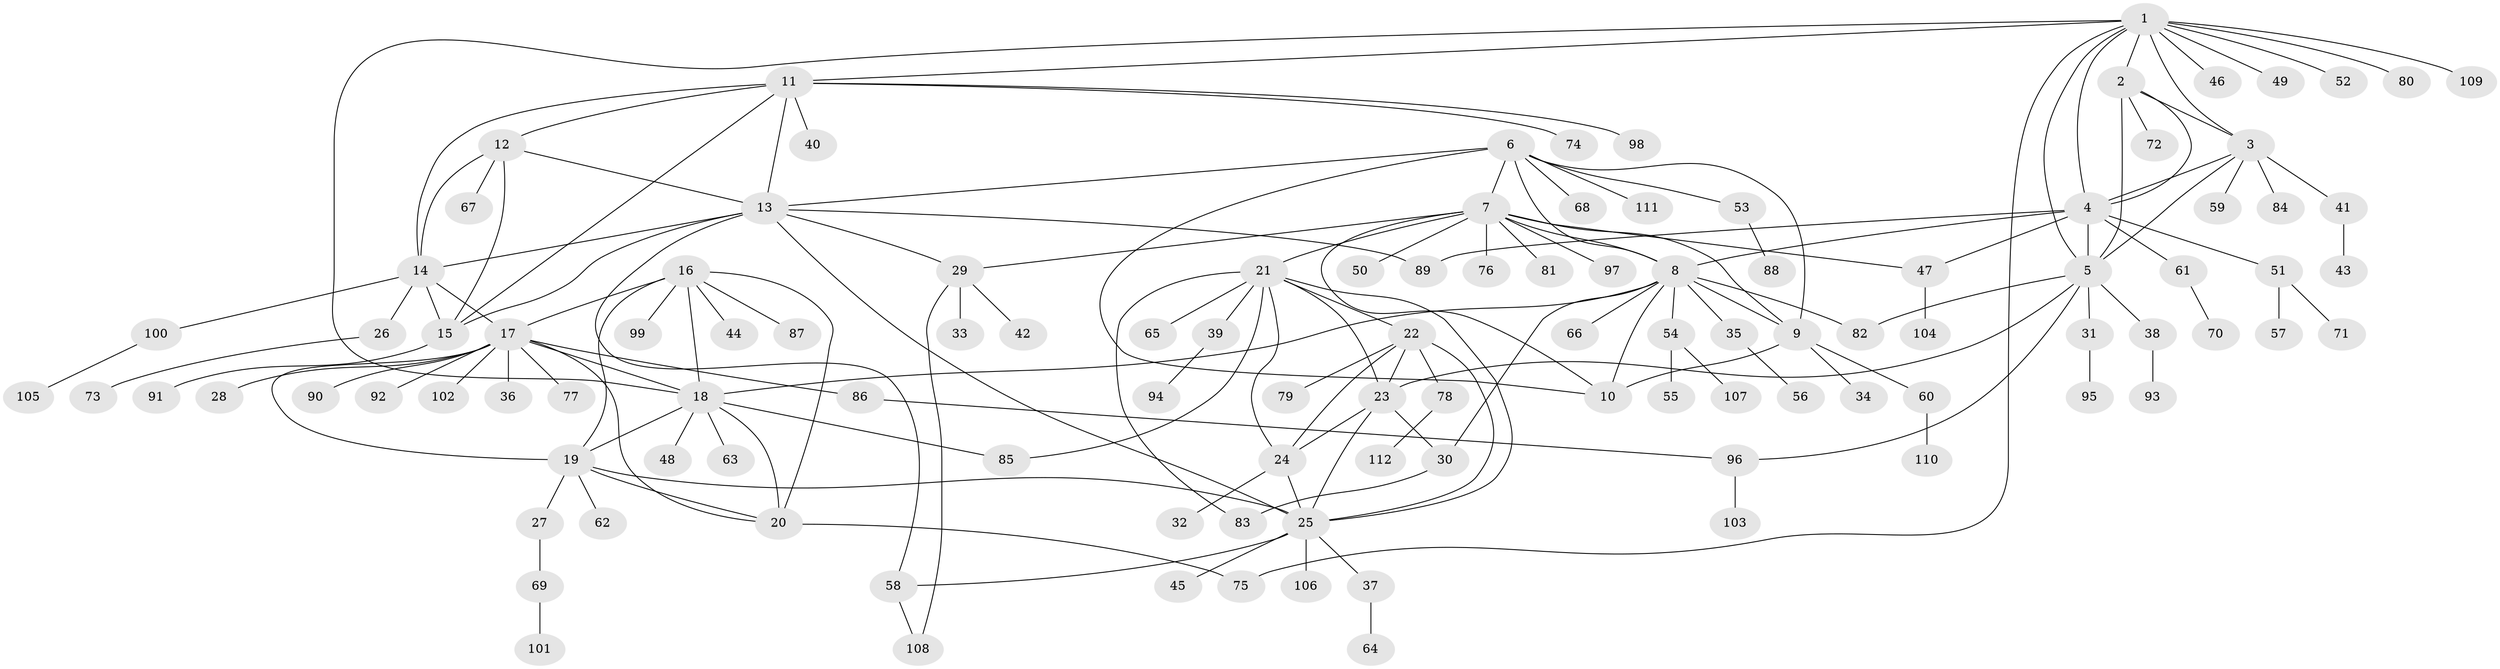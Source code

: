 // coarse degree distribution, {12: 0.012048192771084338, 5: 0.04819277108433735, 9: 0.024096385542168676, 10: 0.012048192771084338, 14: 0.012048192771084338, 11: 0.024096385542168676, 4: 0.024096385542168676, 3: 0.03614457831325301, 6: 0.03614457831325301, 8: 0.012048192771084338, 7: 0.012048192771084338, 13: 0.012048192771084338, 1: 0.6144578313253012, 2: 0.12048192771084337}
// Generated by graph-tools (version 1.1) at 2025/42/03/06/25 10:42:13]
// undirected, 112 vertices, 158 edges
graph export_dot {
graph [start="1"]
  node [color=gray90,style=filled];
  1;
  2;
  3;
  4;
  5;
  6;
  7;
  8;
  9;
  10;
  11;
  12;
  13;
  14;
  15;
  16;
  17;
  18;
  19;
  20;
  21;
  22;
  23;
  24;
  25;
  26;
  27;
  28;
  29;
  30;
  31;
  32;
  33;
  34;
  35;
  36;
  37;
  38;
  39;
  40;
  41;
  42;
  43;
  44;
  45;
  46;
  47;
  48;
  49;
  50;
  51;
  52;
  53;
  54;
  55;
  56;
  57;
  58;
  59;
  60;
  61;
  62;
  63;
  64;
  65;
  66;
  67;
  68;
  69;
  70;
  71;
  72;
  73;
  74;
  75;
  76;
  77;
  78;
  79;
  80;
  81;
  82;
  83;
  84;
  85;
  86;
  87;
  88;
  89;
  90;
  91;
  92;
  93;
  94;
  95;
  96;
  97;
  98;
  99;
  100;
  101;
  102;
  103;
  104;
  105;
  106;
  107;
  108;
  109;
  110;
  111;
  112;
  1 -- 2;
  1 -- 3;
  1 -- 4;
  1 -- 5;
  1 -- 11;
  1 -- 18;
  1 -- 46;
  1 -- 49;
  1 -- 52;
  1 -- 75;
  1 -- 80;
  1 -- 109;
  2 -- 3;
  2 -- 4;
  2 -- 5;
  2 -- 72;
  3 -- 4;
  3 -- 5;
  3 -- 41;
  3 -- 59;
  3 -- 84;
  4 -- 5;
  4 -- 8;
  4 -- 47;
  4 -- 51;
  4 -- 61;
  4 -- 89;
  5 -- 23;
  5 -- 31;
  5 -- 38;
  5 -- 82;
  5 -- 96;
  6 -- 7;
  6 -- 8;
  6 -- 9;
  6 -- 10;
  6 -- 13;
  6 -- 53;
  6 -- 68;
  6 -- 111;
  7 -- 8;
  7 -- 9;
  7 -- 10;
  7 -- 21;
  7 -- 29;
  7 -- 47;
  7 -- 50;
  7 -- 76;
  7 -- 81;
  7 -- 97;
  8 -- 9;
  8 -- 10;
  8 -- 18;
  8 -- 30;
  8 -- 35;
  8 -- 54;
  8 -- 66;
  8 -- 82;
  9 -- 10;
  9 -- 34;
  9 -- 60;
  11 -- 12;
  11 -- 13;
  11 -- 14;
  11 -- 15;
  11 -- 40;
  11 -- 74;
  11 -- 98;
  12 -- 13;
  12 -- 14;
  12 -- 15;
  12 -- 67;
  13 -- 14;
  13 -- 15;
  13 -- 25;
  13 -- 29;
  13 -- 58;
  13 -- 89;
  14 -- 15;
  14 -- 17;
  14 -- 26;
  14 -- 100;
  15 -- 91;
  16 -- 17;
  16 -- 18;
  16 -- 19;
  16 -- 20;
  16 -- 44;
  16 -- 87;
  16 -- 99;
  17 -- 18;
  17 -- 19;
  17 -- 20;
  17 -- 28;
  17 -- 36;
  17 -- 77;
  17 -- 86;
  17 -- 90;
  17 -- 92;
  17 -- 102;
  18 -- 19;
  18 -- 20;
  18 -- 48;
  18 -- 63;
  18 -- 85;
  19 -- 20;
  19 -- 25;
  19 -- 27;
  19 -- 62;
  20 -- 75;
  21 -- 22;
  21 -- 23;
  21 -- 24;
  21 -- 25;
  21 -- 39;
  21 -- 65;
  21 -- 83;
  21 -- 85;
  22 -- 23;
  22 -- 24;
  22 -- 25;
  22 -- 78;
  22 -- 79;
  23 -- 24;
  23 -- 25;
  23 -- 30;
  24 -- 25;
  24 -- 32;
  25 -- 37;
  25 -- 45;
  25 -- 58;
  25 -- 106;
  26 -- 73;
  27 -- 69;
  29 -- 33;
  29 -- 42;
  29 -- 108;
  30 -- 83;
  31 -- 95;
  35 -- 56;
  37 -- 64;
  38 -- 93;
  39 -- 94;
  41 -- 43;
  47 -- 104;
  51 -- 57;
  51 -- 71;
  53 -- 88;
  54 -- 55;
  54 -- 107;
  58 -- 108;
  60 -- 110;
  61 -- 70;
  69 -- 101;
  78 -- 112;
  86 -- 96;
  96 -- 103;
  100 -- 105;
}

